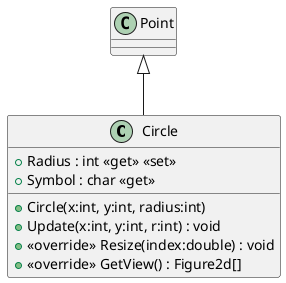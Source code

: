 @startuml
class Circle {
    + Circle(x:int, y:int, radius:int)
    + Radius : int <<get>> <<set>>
    + Symbol : char <<get>>
    + Update(x:int, y:int, r:int) : void
    + <<override>> Resize(index:double) : void
    + <<override>> GetView() : Figure2d[]
}
Point <|-- Circle
@enduml
